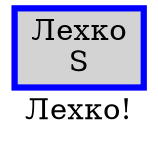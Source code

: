 digraph SENTENCE_3269 {
	graph [label="Лехко!"]
	node [style=filled]
		0 [label="Лехко
S" color=blue fillcolor=lightgray penwidth=3 shape=box]
}